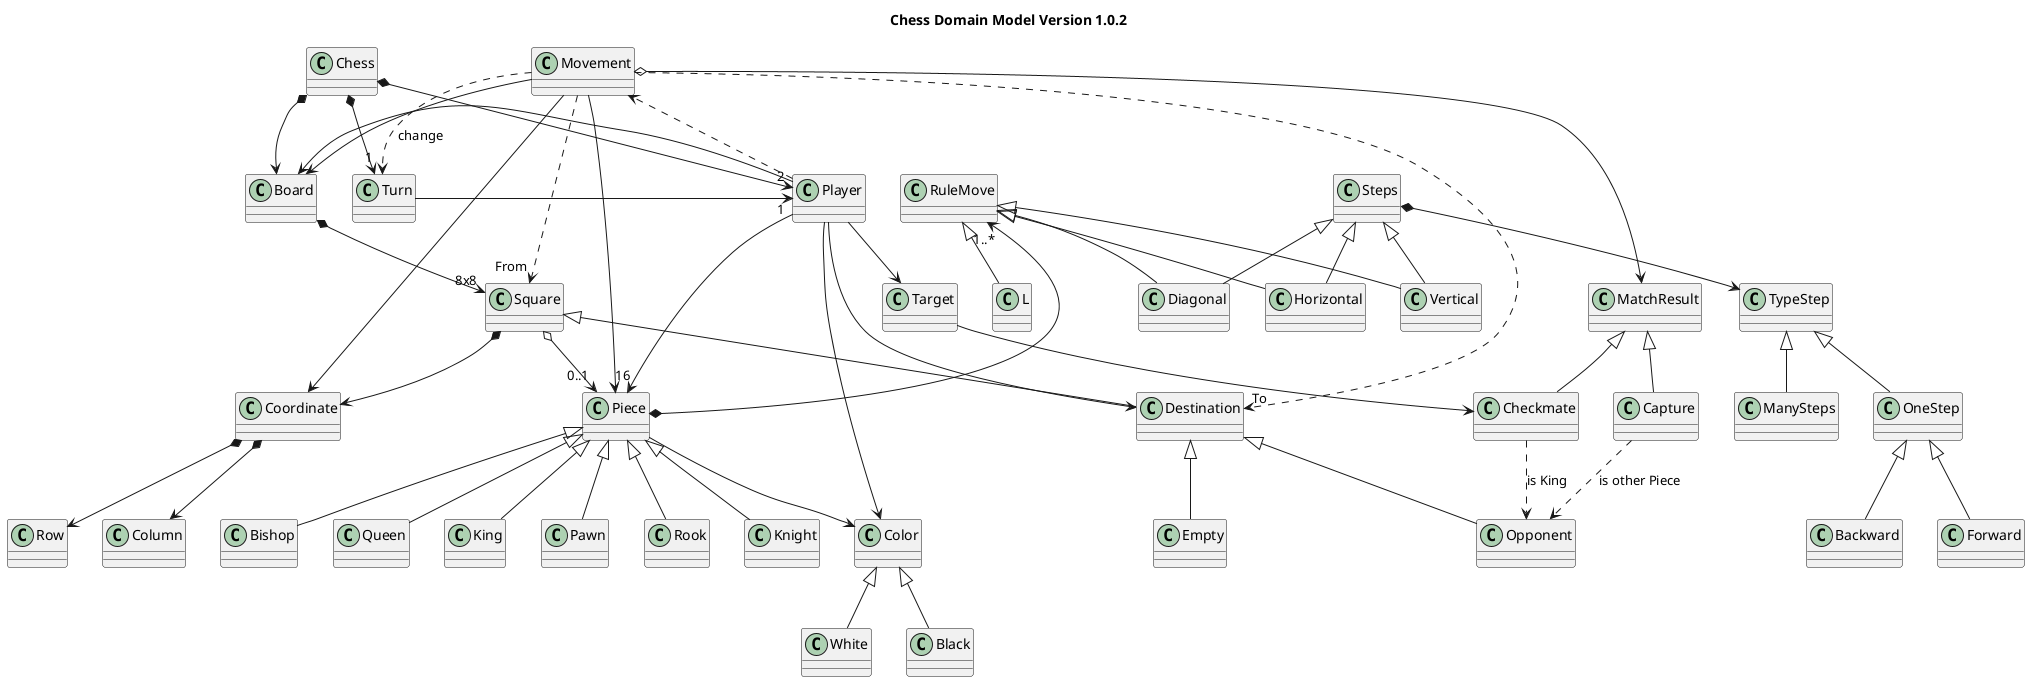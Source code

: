 @startuml ChessDomainModel_v1_0_2

	title Chess Domain Model Version 1.0.2

	class Chess
	
	
	
    class Square
	class Empty
	class Opponent
    
    class Coordinate
    
	together {
		class Player	
		class RuleMove
	
	}
	
		class Board
		class Piece
		
	

	
		class Movement
		class Turn
		class RuleMove
	
	
	class Pawn
	class Rook
	class Knight
	class Bishop
	class Queen
	class King
	class Color
	class White
	class Black
	
	
	class Checkmate
	class Capture

	class Target
	class Steps
	class TypeStep
	class OneStep
	class Forward
	class Backward
	class ManySteps
	class Destination
	class Checkmate

	Chess *--> "1" Turn
	Chess *--> Board
	Chess *--> "2" Player
	Turn --> "1" Player

    Board *--> "8x8" Square

	Player --> Color
	Player --> "16" Piece
	Player --> Destination
	Player --> Board

	Player --> Target
	Target --> Checkmate

	Color <|-- White
	Color <|-- Black

	Piece *--> "1..*" RuleMove
	Piece <|-- Pawn
	Piece <|-- Bishop
	Piece <|-- Knight
	Piece <|-- Rook
	Piece <|-- Queen
	Piece <|-- King

	Piece --> Color

	Player ..> Movement
	Movement --> Board
	Movement --> Coordinate
	Movement ..> Turn : change
	Movement ..> "To" Destination
    Movement ..> "From" Square
	Movement --> Piece
	Movement o--> MatchResult

	MatchResult ^-- Checkmate
	MatchResult ^-- Capture
	Checkmate ..>  Opponent : "is King"
	Capture ..>  Opponent : "is other Piece"

	Square o--> "0..1" Piece
    Square <|-- Destination
    Square *--> Coordinate

	Coordinate *--> Row
	Coordinate *--> Column

	Destination <|-- Empty
	Destination <|-- Opponent
	'Opponent <|-- Target
	'Target --> King	

	RuleMove <|-- Horizontal
	RuleMove <|-- Vertical
	RuleMove <|-- Diagonal
	RuleMove <|-- L

	
	Steps *--> TypeStep
	TypeStep ^-- OneStep
		OneStep ^-- Forward
		OneStep ^-- Backward
	TypeStep ^-- ManySteps
	Steps ^-- Horizontal
	Steps ^-- Vertical
	Steps ^-- Diagonal

	

@enduml
